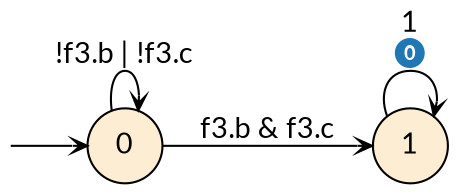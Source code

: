 digraph G {
  rankdir=LR
  node [shape="circle"]
  node [style="filled", fillcolor="#FDEDD3"]
  fontname="Lato"
  node [fontname="Lato"]
  edge [fontname="Lato"]
  size="8.2,8.2" edge[arrowhead=vee, arrowsize=.7]
  I [label="", style=invis, width=0]
  I -> 0
  0 [label=<0>]
  0 -> 0 [label=<!f3.b | !f3.c>]
  0 -> 1 [label=<f3.b &amp; f3.c>]
  1 [label=<1>]
  1 -> 1 [label=<1<br/><font color="#1F78B4">⓿</font>>]
}
